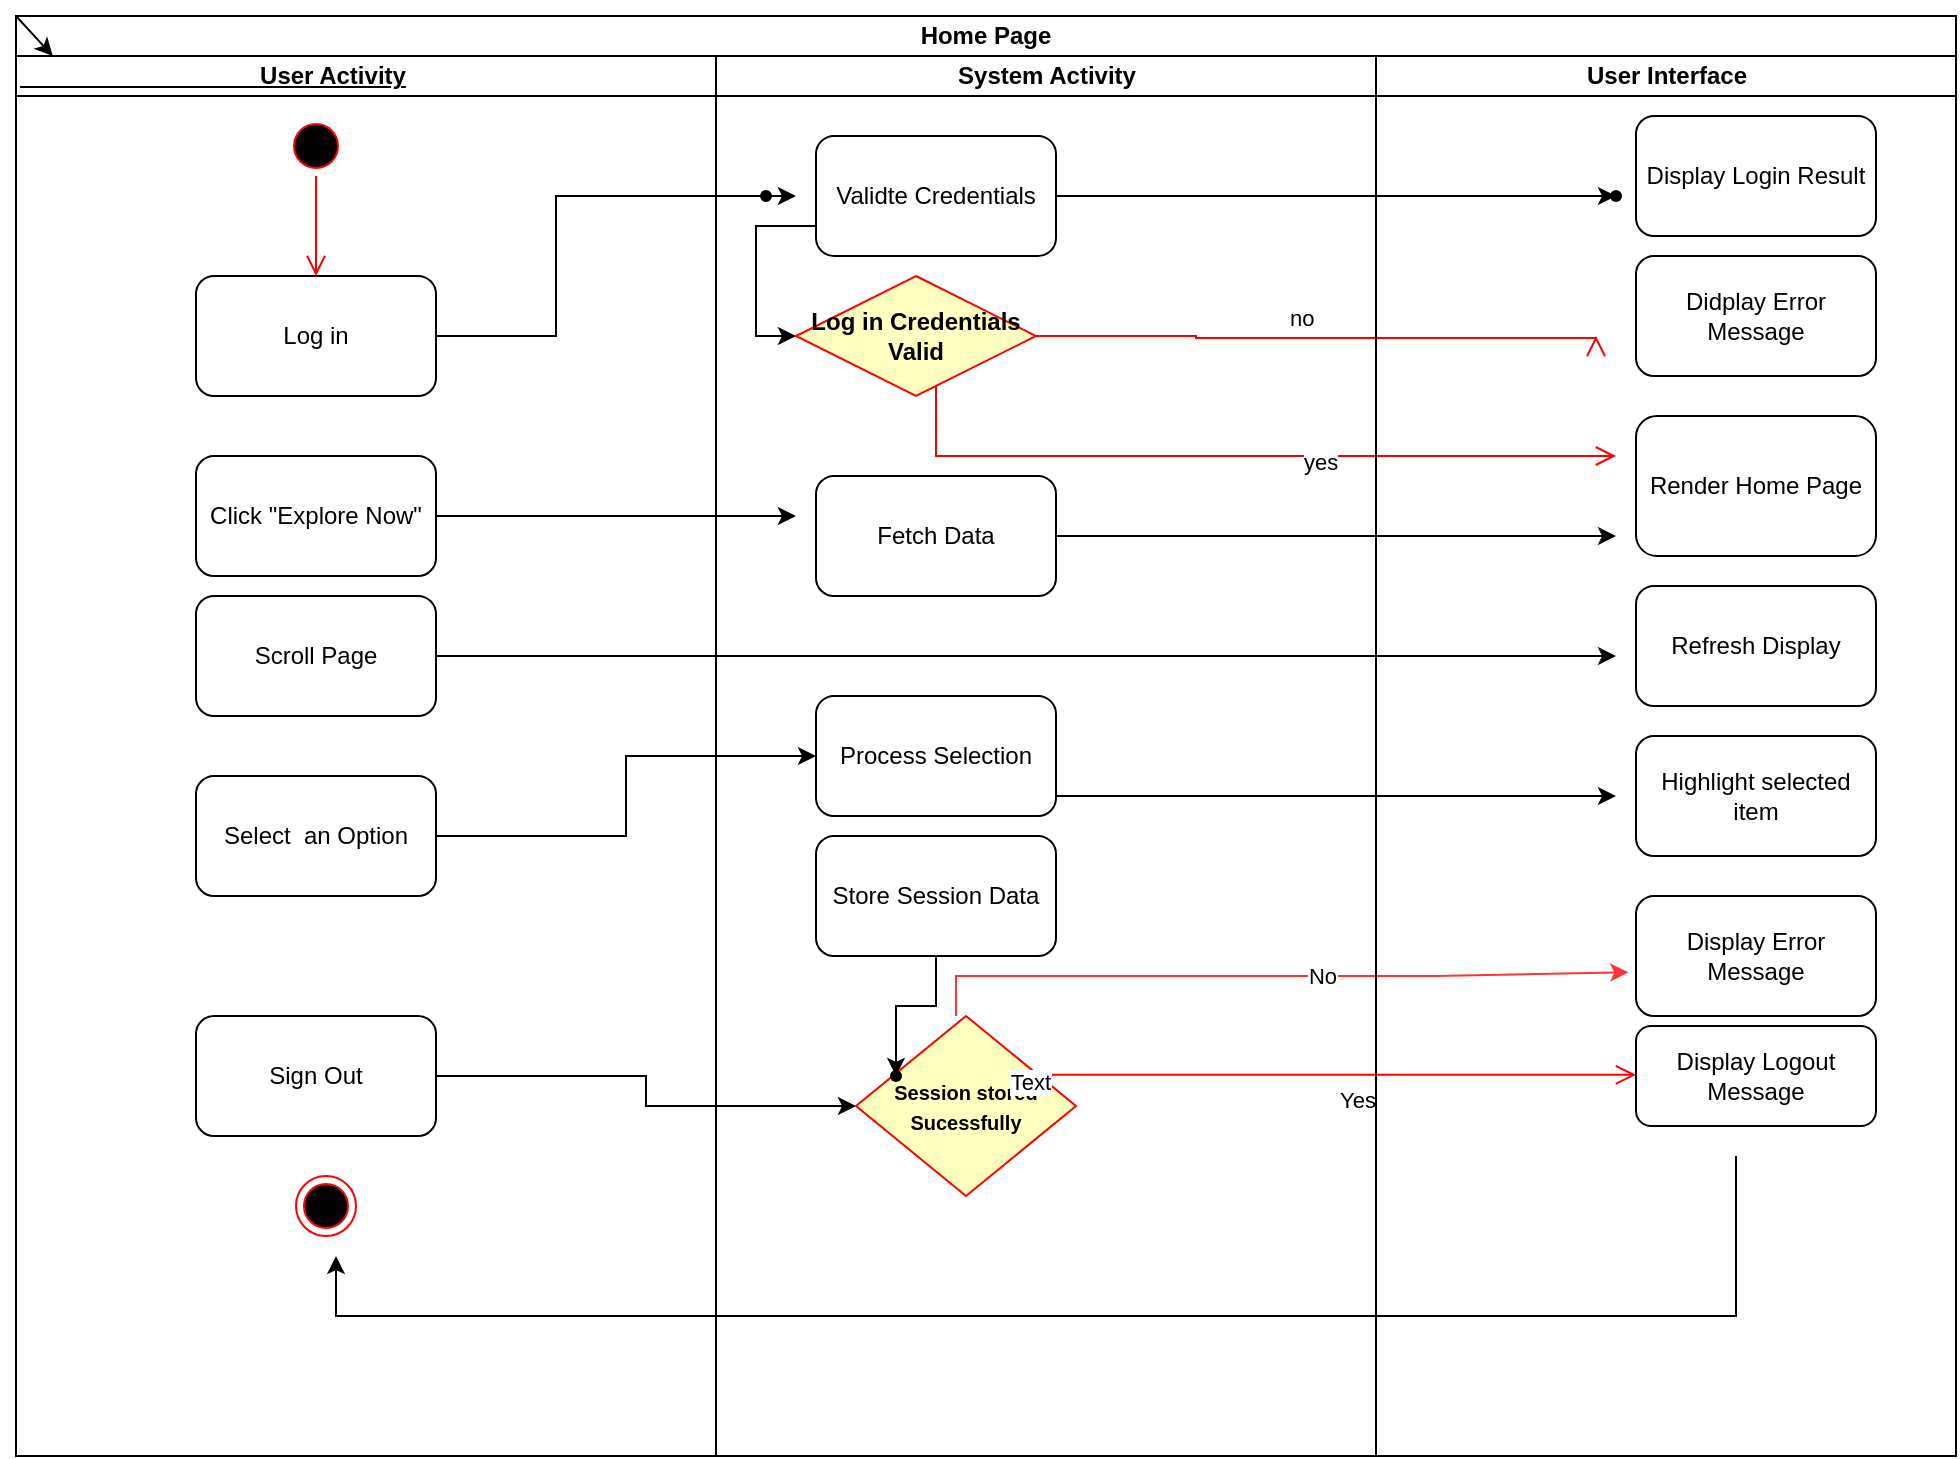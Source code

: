 <mxfile>
    <diagram id="elR35_W96SNQE1rIrfRS" name="Seite-1">
        <mxGraphModel dx="1569" dy="215" grid="1" gridSize="10" guides="1" tooltips="1" connect="1" arrows="1" fold="1" page="1" pageScale="1" pageWidth="827" pageHeight="1169" math="0" shadow="0">
            <root>
                <mxCell id="0"/>
                <mxCell id="1" parent="0"/>
                <mxCell id="3" value="Home Page" style="swimlane;html=1;childLayout=stackLayout;resizeParent=1;resizeParentMax=0;startSize=20;whiteSpace=wrap;" parent="1" vertex="1">
                    <mxGeometry x="-350" y="80" width="970" height="720" as="geometry">
                        <mxRectangle x="50" y="80" width="50" height="30" as="alternateBounds"/>
                    </mxGeometry>
                </mxCell>
                <mxCell id="4" value="&lt;div align=&quot;left&quot;&gt;&lt;b&gt;&amp;nbsp;&amp;nbsp;&amp;nbsp;&amp;nbsp;&amp;nbsp;&amp;nbsp;&amp;nbsp;&amp;nbsp;&amp;nbsp;&amp;nbsp;&amp;nbsp;&amp;nbsp;&amp;nbsp;&amp;nbsp;&amp;nbsp;&amp;nbsp;&amp;nbsp;&amp;nbsp; &amp;nbsp; &amp;nbsp; &amp;nbsp; &amp;nbsp; &amp;nbsp; &amp;nbsp; &amp;nbsp; &amp;nbsp;&amp;nbsp; User Activity&lt;/b&gt;&lt;/div&gt;" style="swimlane;html=1;startSize=20;align=left;fontStyle=4" parent="3" vertex="1">
                    <mxGeometry y="20" width="680" height="700" as="geometry"/>
                </mxCell>
                <mxCell id="5" value="" style="edgeStyle=orthogonalEdgeStyle;rounded=0;orthogonalLoop=1;jettySize=auto;html=1;" parent="4" source="6" edge="1">
                    <mxGeometry relative="1" as="geometry">
                        <mxPoint x="390" y="70" as="targetPoint"/>
                        <Array as="points">
                            <mxPoint x="270" y="140"/>
                            <mxPoint x="270" y="70"/>
                        </Array>
                    </mxGeometry>
                </mxCell>
                <mxCell id="6" value="Log in " style="rounded=1;whiteSpace=wrap;html=1;" parent="4" vertex="1">
                    <mxGeometry x="90" y="110" width="120" height="60" as="geometry"/>
                </mxCell>
                <mxCell id="7" style="edgeStyle=orthogonalEdgeStyle;rounded=0;orthogonalLoop=1;jettySize=auto;html=1;exitX=1;exitY=0.5;exitDx=0;exitDy=0;" parent="4" source="8" edge="1">
                    <mxGeometry relative="1" as="geometry">
                        <mxPoint x="390" y="230" as="targetPoint"/>
                    </mxGeometry>
                </mxCell>
                <mxCell id="8" value="Click &quot;Explore Now&quot;" style="rounded=1;whiteSpace=wrap;html=1;" parent="4" vertex="1">
                    <mxGeometry x="90" y="200" width="120" height="60" as="geometry"/>
                </mxCell>
                <mxCell id="9" style="edgeStyle=orthogonalEdgeStyle;rounded=0;orthogonalLoop=1;jettySize=auto;html=1;exitX=1;exitY=0.5;exitDx=0;exitDy=0;" parent="4" source="10" edge="1">
                    <mxGeometry relative="1" as="geometry">
                        <mxPoint x="800" y="300" as="targetPoint"/>
                    </mxGeometry>
                </mxCell>
                <mxCell id="10" value="Scroll Page" style="rounded=1;whiteSpace=wrap;html=1;" parent="4" vertex="1">
                    <mxGeometry x="90" y="270" width="120" height="60" as="geometry"/>
                </mxCell>
                <mxCell id="11" style="edgeStyle=orthogonalEdgeStyle;rounded=0;orthogonalLoop=1;jettySize=auto;html=1;exitX=1;exitY=0.5;exitDx=0;exitDy=0;entryX=0;entryY=0.5;entryDx=0;entryDy=0;" parent="4" source="12" target="22" edge="1">
                    <mxGeometry relative="1" as="geometry"/>
                </mxCell>
                <mxCell id="12" value="Select&amp;nbsp; an Option " style="rounded=1;whiteSpace=wrap;html=1;" parent="4" vertex="1">
                    <mxGeometry x="90" y="360" width="120" height="60" as="geometry"/>
                </mxCell>
                <mxCell id="13" style="edgeStyle=orthogonalEdgeStyle;rounded=0;orthogonalLoop=1;jettySize=auto;html=1;" parent="4" source="14" target="28" edge="1">
                    <mxGeometry relative="1" as="geometry"/>
                </mxCell>
                <mxCell id="14" value="Sign Out" style="rounded=1;whiteSpace=wrap;html=1;" parent="4" vertex="1">
                    <mxGeometry x="90" y="480" width="120" height="60" as="geometry"/>
                </mxCell>
                <mxCell id="15" value="" style="ellipse;html=1;shape=endState;fillColor=#000000;strokeColor=#ff0000;" parent="4" vertex="1">
                    <mxGeometry x="140" y="560" width="30" height="30" as="geometry"/>
                </mxCell>
                <mxCell id="16" value="System Activity" style="swimlane;html=1;startSize=20;" parent="4" vertex="1">
                    <mxGeometry x="350" width="330" height="700" as="geometry"/>
                </mxCell>
                <mxCell id="17" style="edgeStyle=orthogonalEdgeStyle;rounded=0;orthogonalLoop=1;jettySize=auto;html=1;exitX=0;exitY=0.75;exitDx=0;exitDy=0;entryX=0;entryY=0.5;entryDx=0;entryDy=0;" parent="16" source="18" target="25" edge="1">
                    <mxGeometry relative="1" as="geometry"/>
                </mxCell>
                <mxCell id="18" value="Validte Credentials" style="rounded=1;whiteSpace=wrap;html=1;" parent="16" vertex="1">
                    <mxGeometry x="50" y="40" width="120" height="60" as="geometry"/>
                </mxCell>
                <mxCell id="19" style="edgeStyle=orthogonalEdgeStyle;rounded=0;orthogonalLoop=1;jettySize=auto;html=1;exitX=1;exitY=0.5;exitDx=0;exitDy=0;" parent="16" source="20" edge="1">
                    <mxGeometry relative="1" as="geometry">
                        <mxPoint x="450" y="240" as="targetPoint"/>
                    </mxGeometry>
                </mxCell>
                <mxCell id="20" value="Fetch Data" style="rounded=1;whiteSpace=wrap;html=1;" parent="16" vertex="1">
                    <mxGeometry x="50" y="210" width="120" height="60" as="geometry"/>
                </mxCell>
                <mxCell id="21" style="edgeStyle=orthogonalEdgeStyle;rounded=0;orthogonalLoop=1;jettySize=auto;html=1;exitX=1;exitY=0.5;exitDx=0;exitDy=0;" parent="16" source="22" edge="1">
                    <mxGeometry relative="1" as="geometry">
                        <mxPoint x="450" y="370" as="targetPoint"/>
                        <Array as="points">
                            <mxPoint x="170" y="370"/>
                        </Array>
                    </mxGeometry>
                </mxCell>
                <mxCell id="22" value="Process Selection" style="rounded=1;whiteSpace=wrap;html=1;" parent="16" vertex="1">
                    <mxGeometry x="50" y="320" width="120" height="60" as="geometry"/>
                </mxCell>
                <mxCell id="23" value="" style="edgeStyle=orthogonalEdgeStyle;rounded=0;orthogonalLoop=1;jettySize=auto;html=1;" parent="16" source="24" target="32" edge="1">
                    <mxGeometry relative="1" as="geometry"/>
                </mxCell>
                <mxCell id="24" value="Store Session Data" style="rounded=1;whiteSpace=wrap;html=1;" parent="16" vertex="1">
                    <mxGeometry x="50" y="390" width="120" height="60" as="geometry"/>
                </mxCell>
                <mxCell id="25" value="&lt;div&gt;&lt;b&gt;Log in Credentials&lt;/b&gt;&lt;/div&gt;&lt;div&gt;&lt;b&gt;Valid&lt;br&gt;&lt;/b&gt;&lt;/div&gt;" style="rhombus;whiteSpace=wrap;html=1;fontColor=#000000;fillColor=#ffffc0;strokeColor=#ff0000;" parent="16" vertex="1">
                    <mxGeometry x="40" y="110" width="120" height="60" as="geometry"/>
                </mxCell>
                <mxCell id="26" value="no" style="edgeStyle=orthogonalEdgeStyle;html=1;align=left;verticalAlign=bottom;endArrow=open;endSize=8;strokeColor=#ff0000;rounded=0;" parent="16" source="25" edge="1">
                    <mxGeometry x="-0.107" y="1" relative="1" as="geometry">
                        <mxPoint x="440" y="140" as="targetPoint"/>
                        <Array as="points">
                            <mxPoint x="240" y="140"/>
                            <mxPoint x="430" y="141"/>
                        </Array>
                        <mxPoint as="offset"/>
                    </mxGeometry>
                </mxCell>
                <mxCell id="27" value="yes" style="edgeStyle=orthogonalEdgeStyle;html=1;align=left;verticalAlign=top;endArrow=open;endSize=8;strokeColor=#ff0000;rounded=0;" parent="16" source="25" edge="1">
                    <mxGeometry x="0.155" y="10" relative="1" as="geometry">
                        <mxPoint x="450" y="200" as="targetPoint"/>
                        <Array as="points">
                            <mxPoint x="110" y="200"/>
                            <mxPoint x="381" y="200"/>
                        </Array>
                        <mxPoint as="offset"/>
                    </mxGeometry>
                </mxCell>
                <mxCell id="28" value="&lt;div&gt;&lt;b&gt;&lt;font style=&quot;font-size: 10px;&quot;&gt;Session stored &lt;br&gt;&lt;/font&gt;&lt;/b&gt;&lt;/div&gt;&lt;div&gt;&lt;font style=&quot;font-size: 10px;&quot;&gt;&lt;b&gt;Sucessfully&lt;/b&gt;&lt;/font&gt;&lt;br&gt;&lt;/div&gt;" style="rhombus;whiteSpace=wrap;html=1;fontColor=#000000;fillColor=#ffffc0;strokeColor=#ff0000;" parent="16" vertex="1">
                    <mxGeometry x="70" y="480" width="110" height="90" as="geometry"/>
                </mxCell>
                <mxCell id="29" value="" style="shape=waypoint;sketch=0;size=6;pointerEvents=1;points=[];fillColor=default;resizable=0;rotatable=0;perimeter=centerPerimeter;snapToPoint=1;rounded=1;" parent="16" vertex="1">
                    <mxGeometry x="15" y="60" width="20" height="20" as="geometry"/>
                </mxCell>
                <mxCell id="30" value="Yes" style="edgeStyle=orthogonalEdgeStyle;html=1;align=left;verticalAlign=top;endArrow=open;endSize=8;strokeColor=#ff0000;rounded=0;" parent="16" edge="1">
                    <mxGeometry x="0.032" relative="1" as="geometry">
                        <mxPoint x="460" y="509.41" as="targetPoint"/>
                        <Array as="points">
                            <mxPoint x="460" y="509.41"/>
                        </Array>
                        <mxPoint x="150" y="509.41" as="sourcePoint"/>
                        <mxPoint as="offset"/>
                    </mxGeometry>
                </mxCell>
                <mxCell id="31" value="Text" style="edgeLabel;html=1;align=center;verticalAlign=middle;resizable=0;points=[];" parent="30" connectable="0" vertex="1">
                    <mxGeometry x="-0.957" y="-3" relative="1" as="geometry">
                        <mxPoint as="offset"/>
                    </mxGeometry>
                </mxCell>
                <mxCell id="32" value="" style="shape=waypoint;sketch=0;size=6;pointerEvents=1;points=[];fillColor=default;resizable=0;rotatable=0;perimeter=centerPerimeter;snapToPoint=1;rounded=1;" parent="16" vertex="1">
                    <mxGeometry x="80" y="500" width="20" height="20" as="geometry"/>
                </mxCell>
                <mxCell id="33" value="" style="endArrow=classic;html=1;rounded=0;exitX=0.5;exitY=0;exitDx=0;exitDy=0;fillColor=#FF3333;strokeColor=#FF3333;entryX=-0.032;entryY=0.635;entryDx=0;entryDy=0;entryPerimeter=0;" parent="16" target="45" edge="1">
                    <mxGeometry width="50" height="50" relative="1" as="geometry">
                        <mxPoint x="120" y="480" as="sourcePoint"/>
                        <mxPoint x="450" y="460" as="targetPoint"/>
                        <Array as="points">
                            <mxPoint x="120" y="460"/>
                            <mxPoint x="360" y="460"/>
                        </Array>
                    </mxGeometry>
                </mxCell>
                <mxCell id="34" value="No" style="edgeLabel;html=1;align=center;verticalAlign=middle;resizable=0;points=[];" parent="33" connectable="0" vertex="1">
                    <mxGeometry x="0.138" relative="1" as="geometry">
                        <mxPoint as="offset"/>
                    </mxGeometry>
                </mxCell>
                <mxCell id="35" value="" style="ellipse;html=1;shape=startState;fillColor=#000000;strokeColor=#ff0000;" parent="4" vertex="1">
                    <mxGeometry x="135" y="30" width="30" height="30" as="geometry"/>
                </mxCell>
                <mxCell id="36" value="" style="edgeStyle=orthogonalEdgeStyle;html=1;verticalAlign=bottom;endArrow=open;endSize=8;strokeColor=#ff0000;rounded=0;" parent="4" source="35" edge="1">
                    <mxGeometry relative="1" as="geometry">
                        <mxPoint x="150" y="110" as="targetPoint"/>
                    </mxGeometry>
                </mxCell>
                <mxCell id="37" value="" style="edgeStyle=orthogonalEdgeStyle;rounded=0;orthogonalLoop=1;jettySize=auto;html=1;" parent="4" edge="1">
                    <mxGeometry relative="1" as="geometry">
                        <mxPoint x="860.0" y="550" as="sourcePoint"/>
                        <mxPoint x="160" y="600" as="targetPoint"/>
                        <Array as="points">
                            <mxPoint x="860" y="630"/>
                            <mxPoint x="160" y="630"/>
                        </Array>
                    </mxGeometry>
                </mxCell>
                <mxCell id="38" value="User Interface" style="swimlane;html=1;startSize=20;" parent="3" vertex="1">
                    <mxGeometry x="680" y="20" width="290" height="700" as="geometry"/>
                </mxCell>
                <mxCell id="39" value="Display Login Result" style="rounded=1;whiteSpace=wrap;html=1;" parent="38" vertex="1">
                    <mxGeometry x="130" y="30" width="120" height="60" as="geometry"/>
                </mxCell>
                <mxCell id="40" value="Render Home Page" style="rounded=1;whiteSpace=wrap;html=1;" parent="38" vertex="1">
                    <mxGeometry x="130" y="180" width="120" height="70" as="geometry"/>
                </mxCell>
                <mxCell id="41" value="Refresh Display" style="rounded=1;whiteSpace=wrap;html=1;" parent="38" vertex="1">
                    <mxGeometry x="130" y="265" width="120" height="60" as="geometry"/>
                </mxCell>
                <mxCell id="42" value="Highlight selected item" style="rounded=1;whiteSpace=wrap;html=1;" parent="38" vertex="1">
                    <mxGeometry x="130" y="340" width="120" height="60" as="geometry"/>
                </mxCell>
                <mxCell id="43" value="Display Logout Message" style="rounded=1;whiteSpace=wrap;html=1;" parent="38" vertex="1">
                    <mxGeometry x="130" y="485" width="120" height="50" as="geometry"/>
                </mxCell>
                <mxCell id="44" value="&lt;div&gt;Didplay Error &lt;br&gt;&lt;/div&gt;&lt;div&gt;Message&lt;br&gt;&lt;/div&gt;" style="rounded=1;whiteSpace=wrap;html=1;" parent="38" vertex="1">
                    <mxGeometry x="130" y="100" width="120" height="60" as="geometry"/>
                </mxCell>
                <mxCell id="45" value="&lt;div&gt;Display Error &lt;br&gt;&lt;/div&gt;&lt;div&gt;Message&lt;br&gt;&lt;/div&gt;" style="rounded=1;whiteSpace=wrap;html=1;" parent="38" vertex="1">
                    <mxGeometry x="130" y="420" width="120" height="60" as="geometry"/>
                </mxCell>
                <mxCell id="46" value="" style="shape=waypoint;sketch=0;size=6;pointerEvents=1;points=[];fillColor=default;resizable=0;rotatable=0;perimeter=centerPerimeter;snapToPoint=1;rounded=1;" parent="38" vertex="1">
                    <mxGeometry x="110" y="60" width="20" height="20" as="geometry"/>
                </mxCell>
                <mxCell id="47" value="" style="edgeStyle=orthogonalEdgeStyle;rounded=0;orthogonalLoop=1;jettySize=auto;html=1;" parent="3" source="18" target="46" edge="1">
                    <mxGeometry relative="1" as="geometry"/>
                </mxCell>
                <mxCell id="48" style="edgeStyle=none;html=1;exitX=0;exitY=0;exitDx=0;exitDy=0;" parent="3" source="3" target="4" edge="1">
                    <mxGeometry relative="1" as="geometry"/>
                </mxCell>
            </root>
        </mxGraphModel>
    </diagram>
</mxfile>